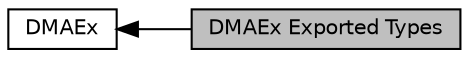 digraph "DMAEx Exported Types"
{
  edge [fontname="Helvetica",fontsize="10",labelfontname="Helvetica",labelfontsize="10"];
  node [fontname="Helvetica",fontsize="10",shape=record];
  rankdir=LR;
  Node0 [label="DMAEx Exported Types",height=0.2,width=0.4,color="black", fillcolor="grey75", style="filled", fontcolor="black"];
  Node1 [label="DMAEx",height=0.2,width=0.4,color="black", fillcolor="white", style="filled",URL="$group___d_m_a_ex.html",tooltip="DMA Extended HAL module driver. "];
  Node1->Node0 [shape=plaintext, dir="back", style="solid"];
}
